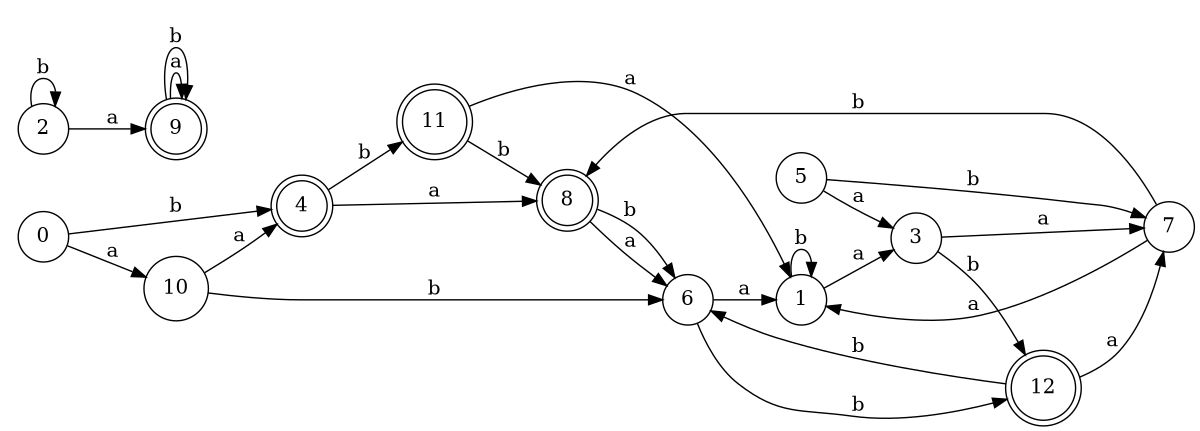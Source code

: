digraph n11_8 {
__start0 [label="" shape="none"];

rankdir=LR;
size="8,5";

s0 [style="filled", color="black", fillcolor="white" shape="circle", label="0"];
s1 [style="filled", color="black", fillcolor="white" shape="circle", label="1"];
s2 [style="filled", color="black", fillcolor="white" shape="circle", label="2"];
s3 [style="filled", color="black", fillcolor="white" shape="circle", label="3"];
s4 [style="rounded,filled", color="black", fillcolor="white" shape="doublecircle", label="4"];
s5 [style="filled", color="black", fillcolor="white" shape="circle", label="5"];
s6 [style="filled", color="black", fillcolor="white" shape="circle", label="6"];
s7 [style="filled", color="black", fillcolor="white" shape="circle", label="7"];
s8 [style="rounded,filled", color="black", fillcolor="white" shape="doublecircle", label="8"];
s9 [style="rounded,filled", color="black", fillcolor="white" shape="doublecircle", label="9"];
s10 [style="filled", color="black", fillcolor="white" shape="circle", label="10"];
s11 [style="rounded,filled", color="black", fillcolor="white" shape="doublecircle", label="11"];
s12 [style="rounded,filled", color="black", fillcolor="white" shape="doublecircle", label="12"];
s0 -> s10 [label="a"];
s0 -> s4 [label="b"];
s1 -> s3 [label="a"];
s1 -> s1 [label="b"];
s2 -> s9 [label="a"];
s2 -> s2 [label="b"];
s3 -> s7 [label="a"];
s3 -> s12 [label="b"];
s4 -> s8 [label="a"];
s4 -> s11 [label="b"];
s5 -> s3 [label="a"];
s5 -> s7 [label="b"];
s6 -> s1 [label="a"];
s6 -> s12 [label="b"];
s7 -> s1 [label="a"];
s7 -> s8 [label="b"];
s8 -> s6 [label="a"];
s8 -> s6 [label="b"];
s9 -> s9 [label="a"];
s9 -> s9 [label="b"];
s10 -> s4 [label="a"];
s10 -> s6 [label="b"];
s11 -> s1 [label="a"];
s11 -> s8 [label="b"];
s12 -> s7 [label="a"];
s12 -> s6 [label="b"];

}